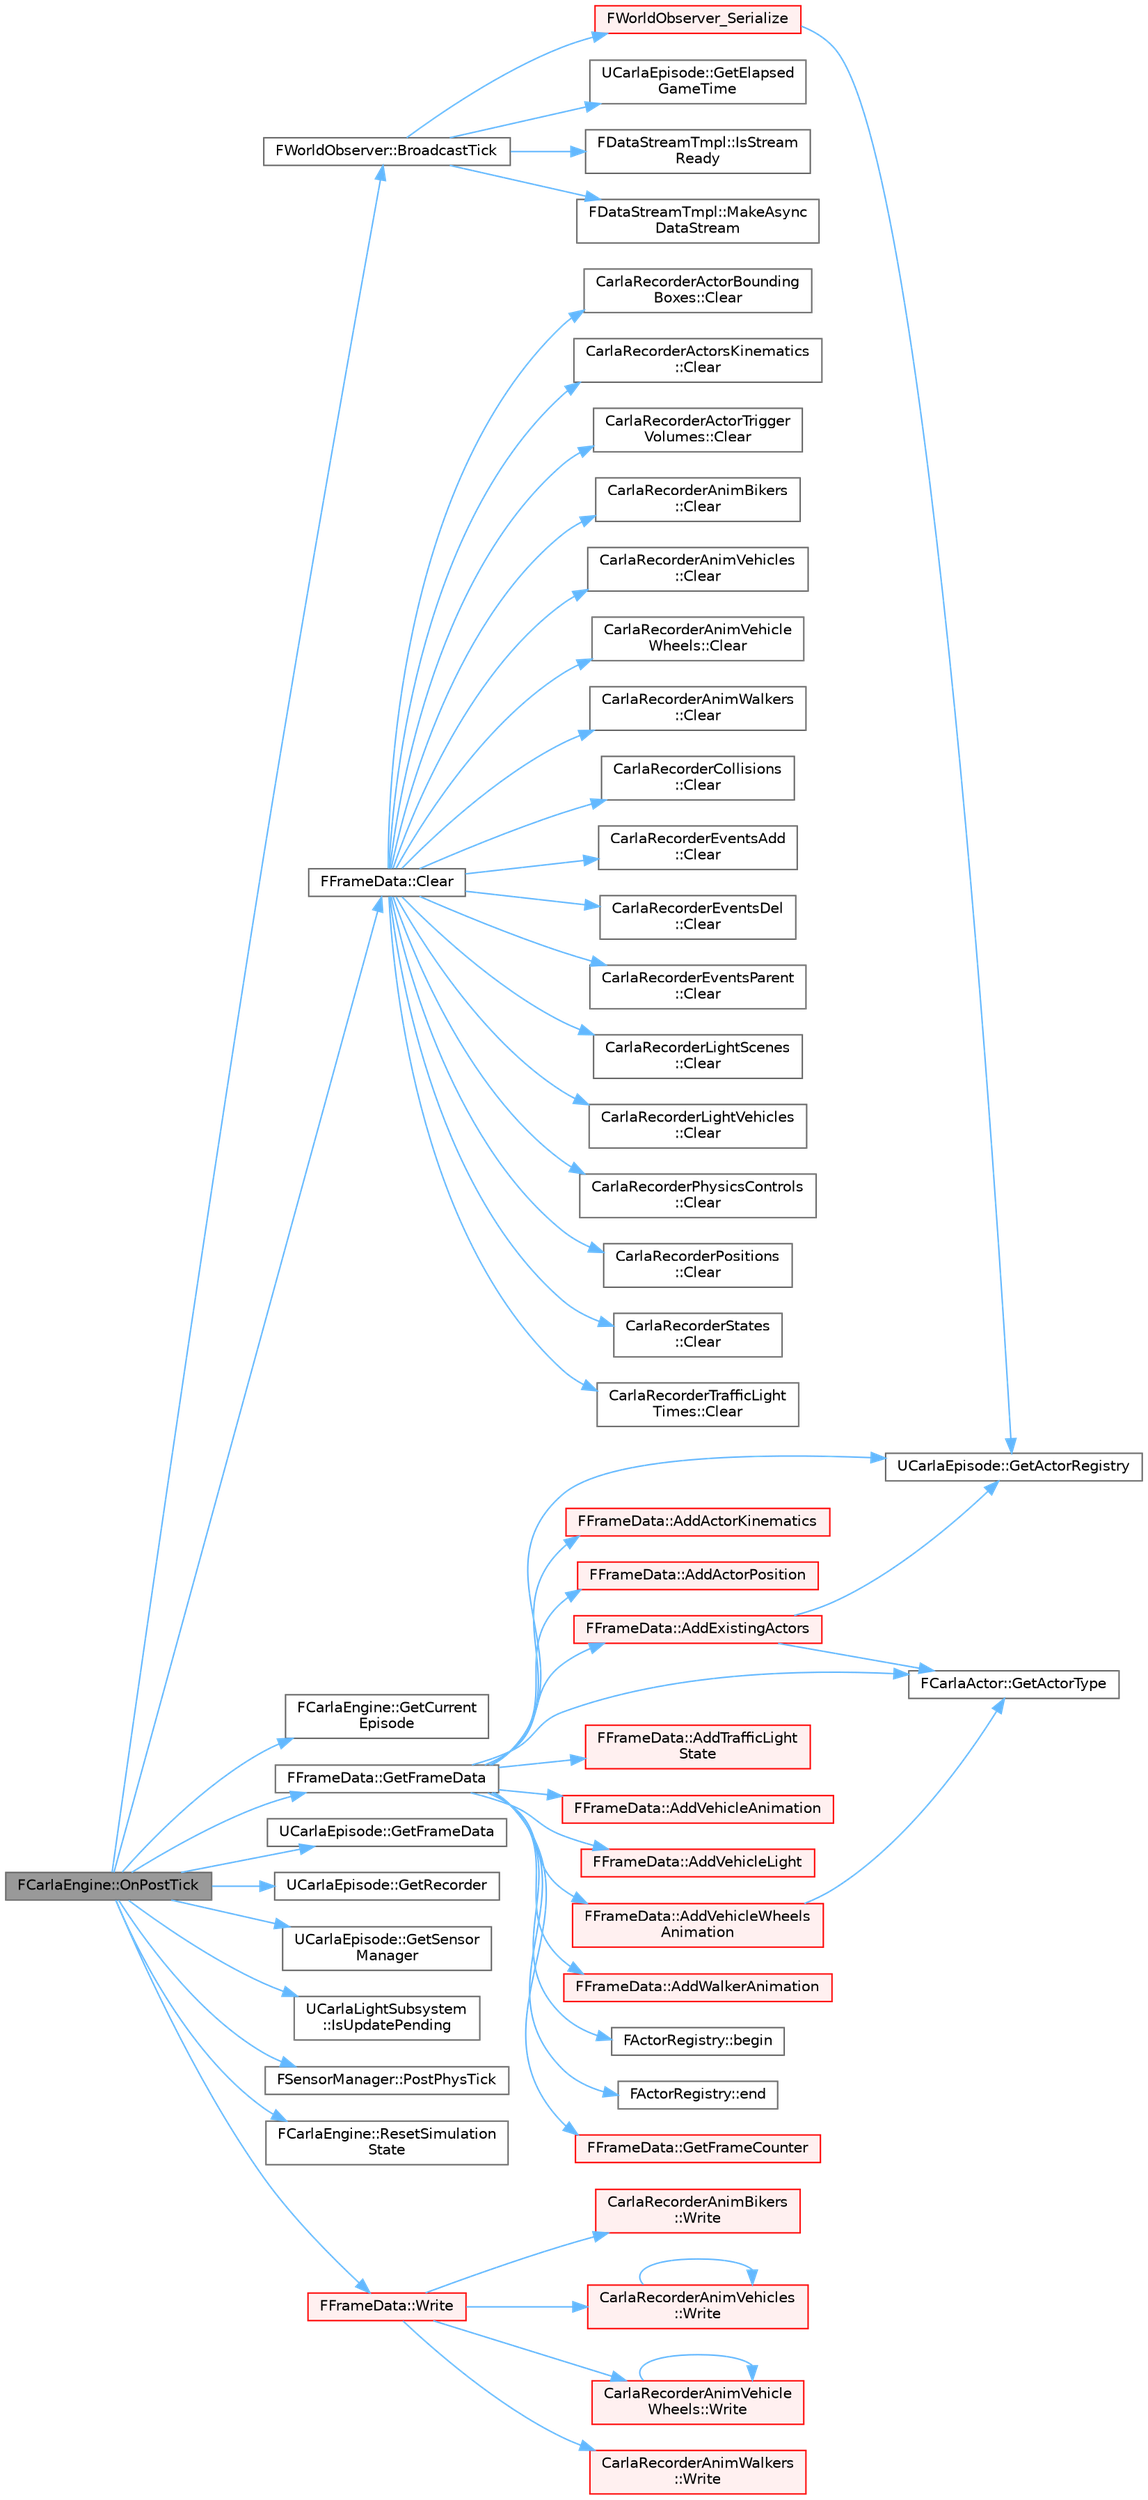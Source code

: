 digraph "FCarlaEngine::OnPostTick"
{
 // INTERACTIVE_SVG=YES
 // LATEX_PDF_SIZE
  bgcolor="transparent";
  edge [fontname=Helvetica,fontsize=10,labelfontname=Helvetica,labelfontsize=10];
  node [fontname=Helvetica,fontsize=10,shape=box,height=0.2,width=0.4];
  rankdir="LR";
  Node1 [id="Node000001",label="FCarlaEngine::OnPostTick",height=0.2,width=0.4,color="gray40", fillcolor="grey60", style="filled", fontcolor="black",tooltip=" "];
  Node1 -> Node2 [id="edge1_Node000001_Node000002",color="steelblue1",style="solid",tooltip=" "];
  Node2 [id="Node000002",label="FWorldObserver::BroadcastTick",height=0.2,width=0.4,color="grey40", fillcolor="white", style="filled",URL="$da/d9b/classFWorldObserver.html#ad866b204499b7d2252661e39bcff1811",tooltip="Send a message to every connected client with the info about the given Episode."];
  Node2 -> Node3 [id="edge2_Node000002_Node000003",color="steelblue1",style="solid",tooltip=" "];
  Node3 [id="Node000003",label="FWorldObserver_Serialize",height=0.2,width=0.4,color="red", fillcolor="#FFF0F0", style="filled",URL="$d9/de7/WorldObserver_8cpp.html#a55e677eb5bd393082eef8383920b2fde",tooltip=" "];
  Node3 -> Node27 [id="edge3_Node000003_Node000027",color="steelblue1",style="solid",tooltip=" "];
  Node27 [id="Node000027",label="UCarlaEpisode::GetActorRegistry",height=0.2,width=0.4,color="grey40", fillcolor="white", style="filled",URL="$dc/d84/classUCarlaEpisode.html#acd82b87ea8d4e7d815922614e6e245ef",tooltip=" "];
  Node2 -> Node32 [id="edge4_Node000002_Node000032",color="steelblue1",style="solid",tooltip=" "];
  Node32 [id="Node000032",label="UCarlaEpisode::GetElapsed\lGameTime",height=0.2,width=0.4,color="grey40", fillcolor="white", style="filled",URL="$dc/d84/classUCarlaEpisode.html#a773152c8a02ce0d36133abfd81df4045",tooltip="Game seconds since the start of this episode."];
  Node2 -> Node33 [id="edge5_Node000002_Node000033",color="steelblue1",style="solid",tooltip=" "];
  Node33 [id="Node000033",label="FDataStreamTmpl::IsStream\lReady",height=0.2,width=0.4,color="grey40", fillcolor="white", style="filled",URL="$d4/d9c/classFDataStreamTmpl.html#a48912b942909afe80419e68702e4e7da",tooltip=" "];
  Node2 -> Node34 [id="edge6_Node000002_Node000034",color="steelblue1",style="solid",tooltip=" "];
  Node34 [id="Node000034",label="FDataStreamTmpl::MakeAsync\lDataStream",height=0.2,width=0.4,color="grey40", fillcolor="white", style="filled",URL="$d4/d9c/classFDataStreamTmpl.html#adee3ac7dede93789a35ecc2a3313c888",tooltip="Create a FAsyncDataStream object."];
  Node1 -> Node35 [id="edge7_Node000001_Node000035",color="steelblue1",style="solid",tooltip=" "];
  Node35 [id="Node000035",label="FFrameData::Clear",height=0.2,width=0.4,color="grey40", fillcolor="white", style="filled",URL="$de/db4/classFFrameData.html#af566d45c0a7cd17a7bf5350808c2c8f5",tooltip=" "];
  Node35 -> Node36 [id="edge8_Node000035_Node000036",color="steelblue1",style="solid",tooltip=" "];
  Node36 [id="Node000036",label="CarlaRecorderActorBounding\lBoxes::Clear",height=0.2,width=0.4,color="grey40", fillcolor="white", style="filled",URL="$d1/d74/classCarlaRecorderActorBoundingBoxes.html#ab833d799fcb233c3d1f1587a1d90ce7d",tooltip=" "];
  Node35 -> Node37 [id="edge9_Node000035_Node000037",color="steelblue1",style="solid",tooltip=" "];
  Node37 [id="Node000037",label="CarlaRecorderActorsKinematics\l::Clear",height=0.2,width=0.4,color="grey40", fillcolor="white", style="filled",URL="$dc/ded/classCarlaRecorderActorsKinematics.html#a6e947c42e6304c288dad09147318d2ec",tooltip=" "];
  Node35 -> Node38 [id="edge10_Node000035_Node000038",color="steelblue1",style="solid",tooltip=" "];
  Node38 [id="Node000038",label="CarlaRecorderActorTrigger\lVolumes::Clear",height=0.2,width=0.4,color="grey40", fillcolor="white", style="filled",URL="$d8/d4c/classCarlaRecorderActorTriggerVolumes.html#a0016eaad01ffc6bff1876eae9824df44",tooltip=" "];
  Node35 -> Node39 [id="edge11_Node000035_Node000039",color="steelblue1",style="solid",tooltip=" "];
  Node39 [id="Node000039",label="CarlaRecorderAnimBikers\l::Clear",height=0.2,width=0.4,color="grey40", fillcolor="white", style="filled",URL="$da/d46/classCarlaRecorderAnimBikers.html#a2b929431292f3d4a91a1cff2a7a09af1",tooltip=" "];
  Node35 -> Node40 [id="edge12_Node000035_Node000040",color="steelblue1",style="solid",tooltip=" "];
  Node40 [id="Node000040",label="CarlaRecorderAnimVehicles\l::Clear",height=0.2,width=0.4,color="grey40", fillcolor="white", style="filled",URL="$da/dd4/classCarlaRecorderAnimVehicles.html#a6d2b08c2e39e51d0214fd2000c98baad",tooltip=" "];
  Node35 -> Node41 [id="edge13_Node000035_Node000041",color="steelblue1",style="solid",tooltip=" "];
  Node41 [id="Node000041",label="CarlaRecorderAnimVehicle\lWheels::Clear",height=0.2,width=0.4,color="grey40", fillcolor="white", style="filled",URL="$d6/dd8/classCarlaRecorderAnimVehicleWheels.html#a5e12d228f157227e6fbff8bdace1163a",tooltip=" "];
  Node35 -> Node42 [id="edge14_Node000035_Node000042",color="steelblue1",style="solid",tooltip=" "];
  Node42 [id="Node000042",label="CarlaRecorderAnimWalkers\l::Clear",height=0.2,width=0.4,color="grey40", fillcolor="white", style="filled",URL="$de/d09/classCarlaRecorderAnimWalkers.html#a7bd5f67da9b9f9f4fde9cb94db76a096",tooltip=" "];
  Node35 -> Node43 [id="edge15_Node000035_Node000043",color="steelblue1",style="solid",tooltip=" "];
  Node43 [id="Node000043",label="CarlaRecorderCollisions\l::Clear",height=0.2,width=0.4,color="grey40", fillcolor="white", style="filled",URL="$da/d6e/classCarlaRecorderCollisions.html#aad347a76afefaea2883a6b7c382e1165",tooltip=" "];
  Node35 -> Node44 [id="edge16_Node000035_Node000044",color="steelblue1",style="solid",tooltip=" "];
  Node44 [id="Node000044",label="CarlaRecorderEventsAdd\l::Clear",height=0.2,width=0.4,color="grey40", fillcolor="white", style="filled",URL="$dd/dd4/classCarlaRecorderEventsAdd.html#a2bb750cb0efc0ffdf2907c5bda890890",tooltip=" "];
  Node35 -> Node45 [id="edge17_Node000035_Node000045",color="steelblue1",style="solid",tooltip=" "];
  Node45 [id="Node000045",label="CarlaRecorderEventsDel\l::Clear",height=0.2,width=0.4,color="grey40", fillcolor="white", style="filled",URL="$dd/d8e/classCarlaRecorderEventsDel.html#a45a160f3eb963ef7e547cae7033ee671",tooltip=" "];
  Node35 -> Node46 [id="edge18_Node000035_Node000046",color="steelblue1",style="solid",tooltip=" "];
  Node46 [id="Node000046",label="CarlaRecorderEventsParent\l::Clear",height=0.2,width=0.4,color="grey40", fillcolor="white", style="filled",URL="$dd/d35/classCarlaRecorderEventsParent.html#a1307b5ad46d6596d286424ea7b4ef907",tooltip=" "];
  Node35 -> Node47 [id="edge19_Node000035_Node000047",color="steelblue1",style="solid",tooltip=" "];
  Node47 [id="Node000047",label="CarlaRecorderLightScenes\l::Clear",height=0.2,width=0.4,color="grey40", fillcolor="white", style="filled",URL="$d0/d93/structCarlaRecorderLightScenes.html#ab1431e10aa89c16c716f10125f620c34",tooltip=" "];
  Node35 -> Node48 [id="edge20_Node000035_Node000048",color="steelblue1",style="solid",tooltip=" "];
  Node48 [id="Node000048",label="CarlaRecorderLightVehicles\l::Clear",height=0.2,width=0.4,color="grey40", fillcolor="white", style="filled",URL="$df/d7b/structCarlaRecorderLightVehicles.html#aa315ad3c63f66527d5dc883902ed4ce4",tooltip=" "];
  Node35 -> Node49 [id="edge21_Node000035_Node000049",color="steelblue1",style="solid",tooltip=" "];
  Node49 [id="Node000049",label="CarlaRecorderPhysicsControls\l::Clear",height=0.2,width=0.4,color="grey40", fillcolor="white", style="filled",URL="$dd/dd1/classCarlaRecorderPhysicsControls.html#a5d033a2797548f2d713f7390c80e3ff0",tooltip=" "];
  Node35 -> Node50 [id="edge22_Node000035_Node000050",color="steelblue1",style="solid",tooltip=" "];
  Node50 [id="Node000050",label="CarlaRecorderPositions\l::Clear",height=0.2,width=0.4,color="grey40", fillcolor="white", style="filled",URL="$da/df1/classCarlaRecorderPositions.html#a48992efd36d90d87e3edff6fd88ce623",tooltip=" "];
  Node35 -> Node51 [id="edge23_Node000035_Node000051",color="steelblue1",style="solid",tooltip=" "];
  Node51 [id="Node000051",label="CarlaRecorderStates\l::Clear",height=0.2,width=0.4,color="grey40", fillcolor="white", style="filled",URL="$d2/da3/classCarlaRecorderStates.html#a379f7d3ecb31f16e4b921784b2e37e88",tooltip=" "];
  Node35 -> Node52 [id="edge24_Node000035_Node000052",color="steelblue1",style="solid",tooltip=" "];
  Node52 [id="Node000052",label="CarlaRecorderTrafficLight\lTimes::Clear",height=0.2,width=0.4,color="grey40", fillcolor="white", style="filled",URL="$dc/d3e/classCarlaRecorderTrafficLightTimes.html#a5641376de2c47ce4838e3527d0353909",tooltip=" "];
  Node1 -> Node53 [id="edge25_Node000001_Node000053",color="steelblue1",style="solid",tooltip=" "];
  Node53 [id="Node000053",label="FCarlaEngine::GetCurrent\lEpisode",height=0.2,width=0.4,color="grey40", fillcolor="white", style="filled",URL="$dc/d49/classFCarlaEngine.html#aec396a55c54866b5795f57c53179b327",tooltip=" "];
  Node1 -> Node54 [id="edge26_Node000001_Node000054",color="steelblue1",style="solid",tooltip=" "];
  Node54 [id="Node000054",label="FFrameData::GetFrameData",height=0.2,width=0.4,color="grey40", fillcolor="white", style="filled",URL="$de/db4/classFFrameData.html#a13396099d7e1c32df563893f7d0b35be",tooltip=" "];
  Node54 -> Node55 [id="edge27_Node000054_Node000055",color="steelblue1",style="solid",tooltip=" "];
  Node55 [id="Node000055",label="FFrameData::AddActorKinematics",height=0.2,width=0.4,color="red", fillcolor="#FFF0F0", style="filled",URL="$de/db4/classFFrameData.html#aa414c2187b709351471a6f62f80df8c8",tooltip=" "];
  Node54 -> Node60 [id="edge28_Node000054_Node000060",color="steelblue1",style="solid",tooltip=" "];
  Node60 [id="Node000060",label="FFrameData::AddActorPosition",height=0.2,width=0.4,color="red", fillcolor="#FFF0F0", style="filled",URL="$de/db4/classFFrameData.html#a800126fd645b244128944bab5af9acfc",tooltip=" "];
  Node54 -> Node63 [id="edge29_Node000054_Node000063",color="steelblue1",style="solid",tooltip=" "];
  Node63 [id="Node000063",label="FFrameData::AddExistingActors",height=0.2,width=0.4,color="red", fillcolor="#FFF0F0", style="filled",URL="$de/db4/classFFrameData.html#a2f68334284edda61421273395e9bb325",tooltip=" "];
  Node63 -> Node27 [id="edge30_Node000063_Node000027",color="steelblue1",style="solid",tooltip=" "];
  Node63 -> Node9 [id="edge31_Node000063_Node000009",color="steelblue1",style="solid",tooltip=" "];
  Node9 [id="Node000009",label="FCarlaActor::GetActorType",height=0.2,width=0.4,color="grey40", fillcolor="white", style="filled",URL="$dc/dde/classFCarlaActor.html#a31ab39eb2088af21d9c85c47424f56b4",tooltip=" "];
  Node54 -> Node79 [id="edge32_Node000054_Node000079",color="steelblue1",style="solid",tooltip=" "];
  Node79 [id="Node000079",label="FFrameData::AddTrafficLight\lState",height=0.2,width=0.4,color="red", fillcolor="#FFF0F0", style="filled",URL="$de/db4/classFFrameData.html#af1cb1a1751af8708255aeecfa9918045",tooltip=" "];
  Node54 -> Node85 [id="edge33_Node000054_Node000085",color="steelblue1",style="solid",tooltip=" "];
  Node85 [id="Node000085",label="FFrameData::AddVehicleAnimation",height=0.2,width=0.4,color="red", fillcolor="#FFF0F0", style="filled",URL="$de/db4/classFFrameData.html#a5f5d2e536798d5e505749766112d6342",tooltip=" "];
  Node54 -> Node90 [id="edge34_Node000054_Node000090",color="steelblue1",style="solid",tooltip=" "];
  Node90 [id="Node000090",label="FFrameData::AddVehicleLight",height=0.2,width=0.4,color="red", fillcolor="#FFF0F0", style="filled",URL="$de/db4/classFFrameData.html#a6647f23cd64de2599ed5e31d2c04235b",tooltip=" "];
  Node54 -> Node94 [id="edge35_Node000054_Node000094",color="steelblue1",style="solid",tooltip=" "];
  Node94 [id="Node000094",label="FFrameData::AddVehicleWheels\lAnimation",height=0.2,width=0.4,color="red", fillcolor="#FFF0F0", style="filled",URL="$de/db4/classFFrameData.html#a4b746433bc48707916f2dd4424fa5adb",tooltip=" "];
  Node94 -> Node9 [id="edge36_Node000094_Node000009",color="steelblue1",style="solid",tooltip=" "];
  Node54 -> Node101 [id="edge37_Node000054_Node000101",color="steelblue1",style="solid",tooltip=" "];
  Node101 [id="Node000101",label="FFrameData::AddWalkerAnimation",height=0.2,width=0.4,color="red", fillcolor="#FFF0F0", style="filled",URL="$de/db4/classFFrameData.html#a8846d260f27ad4e042108b1ad8048ddf",tooltip=" "];
  Node54 -> Node105 [id="edge38_Node000054_Node000105",color="steelblue1",style="solid",tooltip=" "];
  Node105 [id="Node000105",label="FActorRegistry::begin",height=0.2,width=0.4,color="grey40", fillcolor="white", style="filled",URL="$df/db5/classFActorRegistry.html#a508c75b527763f59e6a2345553e9fd69",tooltip=" "];
  Node54 -> Node106 [id="edge39_Node000054_Node000106",color="steelblue1",style="solid",tooltip=" "];
  Node106 [id="Node000106",label="FActorRegistry::end",height=0.2,width=0.4,color="grey40", fillcolor="white", style="filled",URL="$df/db5/classFActorRegistry.html#ae7f8a317634734568769d6369349dd51",tooltip=" "];
  Node54 -> Node27 [id="edge40_Node000054_Node000027",color="steelblue1",style="solid",tooltip=" "];
  Node54 -> Node9 [id="edge41_Node000054_Node000009",color="steelblue1",style="solid",tooltip=" "];
  Node54 -> Node107 [id="edge42_Node000054_Node000107",color="steelblue1",style="solid",tooltip=" "];
  Node107 [id="Node000107",label="FFrameData::GetFrameCounter",height=0.2,width=0.4,color="red", fillcolor="#FFF0F0", style="filled",URL="$de/db4/classFFrameData.html#ac87d62116370ca1902d6b5f89aae2694",tooltip=" "];
  Node1 -> Node109 [id="edge43_Node000001_Node000109",color="steelblue1",style="solid",tooltip=" "];
  Node109 [id="Node000109",label="UCarlaEpisode::GetFrameData",height=0.2,width=0.4,color="grey40", fillcolor="white", style="filled",URL="$dc/d84/classUCarlaEpisode.html#a0f30c981f6ef8b51f3755e6c6d3c8bfd",tooltip=" "];
  Node1 -> Node110 [id="edge44_Node000001_Node000110",color="steelblue1",style="solid",tooltip=" "];
  Node110 [id="Node000110",label="UCarlaEpisode::GetRecorder",height=0.2,width=0.4,color="grey40", fillcolor="white", style="filled",URL="$dc/d84/classUCarlaEpisode.html#acd8f127e6956d2625c5d4d579e4d8635",tooltip=" "];
  Node1 -> Node111 [id="edge45_Node000001_Node000111",color="steelblue1",style="solid",tooltip=" "];
  Node111 [id="Node000111",label="UCarlaEpisode::GetSensor\lManager",height=0.2,width=0.4,color="grey40", fillcolor="white", style="filled",URL="$dc/d84/classUCarlaEpisode.html#ace331f1d8a5d65e3b0dd7d4a72cdc1c7",tooltip=" "];
  Node1 -> Node112 [id="edge46_Node000001_Node000112",color="steelblue1",style="solid",tooltip=" "];
  Node112 [id="Node000112",label="UCarlaLightSubsystem\l::IsUpdatePending",height=0.2,width=0.4,color="grey40", fillcolor="white", style="filled",URL="$db/df0/classUCarlaLightSubsystem.html#ab2ad8afab94443de2a75348a8684cd41",tooltip=" "];
  Node1 -> Node113 [id="edge47_Node000001_Node000113",color="steelblue1",style="solid",tooltip=" "];
  Node113 [id="Node000113",label="FSensorManager::PostPhysTick",height=0.2,width=0.4,color="grey40", fillcolor="white", style="filled",URL="$d1/de4/classFSensorManager.html#a9a064bd436faebfb1ba0cf2316632cbe",tooltip=" "];
  Node1 -> Node114 [id="edge48_Node000001_Node000114",color="steelblue1",style="solid",tooltip=" "];
  Node114 [id="Node000114",label="FCarlaEngine::ResetSimulation\lState",height=0.2,width=0.4,color="grey40", fillcolor="white", style="filled",URL="$dc/d49/classFCarlaEngine.html#a32a445711601028d6a98ab037901294a",tooltip=" "];
  Node1 -> Node115 [id="edge49_Node000001_Node000115",color="steelblue1",style="solid",tooltip=" "];
  Node115 [id="Node000115",label="FFrameData::Write",height=0.2,width=0.4,color="red", fillcolor="#FFF0F0", style="filled",URL="$de/db4/classFFrameData.html#a2dcc2eba9b975813bef54b3bb464220e",tooltip=" "];
  Node115 -> Node116 [id="edge50_Node000115_Node000116",color="steelblue1",style="solid",tooltip=" "];
  Node116 [id="Node000116",label="CarlaRecorderAnimBikers\l::Write",height=0.2,width=0.4,color="red", fillcolor="#FFF0F0", style="filled",URL="$da/d46/classCarlaRecorderAnimBikers.html#a0e7d84693e5fc1848d23fab59d12549e",tooltip=" "];
  Node115 -> Node118 [id="edge51_Node000115_Node000118",color="steelblue1",style="solid",tooltip=" "];
  Node118 [id="Node000118",label="CarlaRecorderAnimVehicles\l::Write",height=0.2,width=0.4,color="red", fillcolor="#FFF0F0", style="filled",URL="$da/dd4/classCarlaRecorderAnimVehicles.html#a9918bd2be19ab4beb70f5b68d122152f",tooltip=" "];
  Node118 -> Node118 [id="edge52_Node000118_Node000118",color="steelblue1",style="solid",tooltip=" "];
  Node115 -> Node119 [id="edge53_Node000115_Node000119",color="steelblue1",style="solid",tooltip=" "];
  Node119 [id="Node000119",label="CarlaRecorderAnimVehicle\lWheels::Write",height=0.2,width=0.4,color="red", fillcolor="#FFF0F0", style="filled",URL="$d6/dd8/classCarlaRecorderAnimVehicleWheels.html#a3eb8c693416312b5cd09e818e05ece70",tooltip=" "];
  Node119 -> Node119 [id="edge54_Node000119_Node000119",color="steelblue1",style="solid",tooltip=" "];
  Node115 -> Node120 [id="edge55_Node000115_Node000120",color="steelblue1",style="solid",tooltip=" "];
  Node120 [id="Node000120",label="CarlaRecorderAnimWalkers\l::Write",height=0.2,width=0.4,color="red", fillcolor="#FFF0F0", style="filled",URL="$de/d09/classCarlaRecorderAnimWalkers.html#a5ac7c98741e7b889cb9b8c26bd78c40a",tooltip=" "];
}
